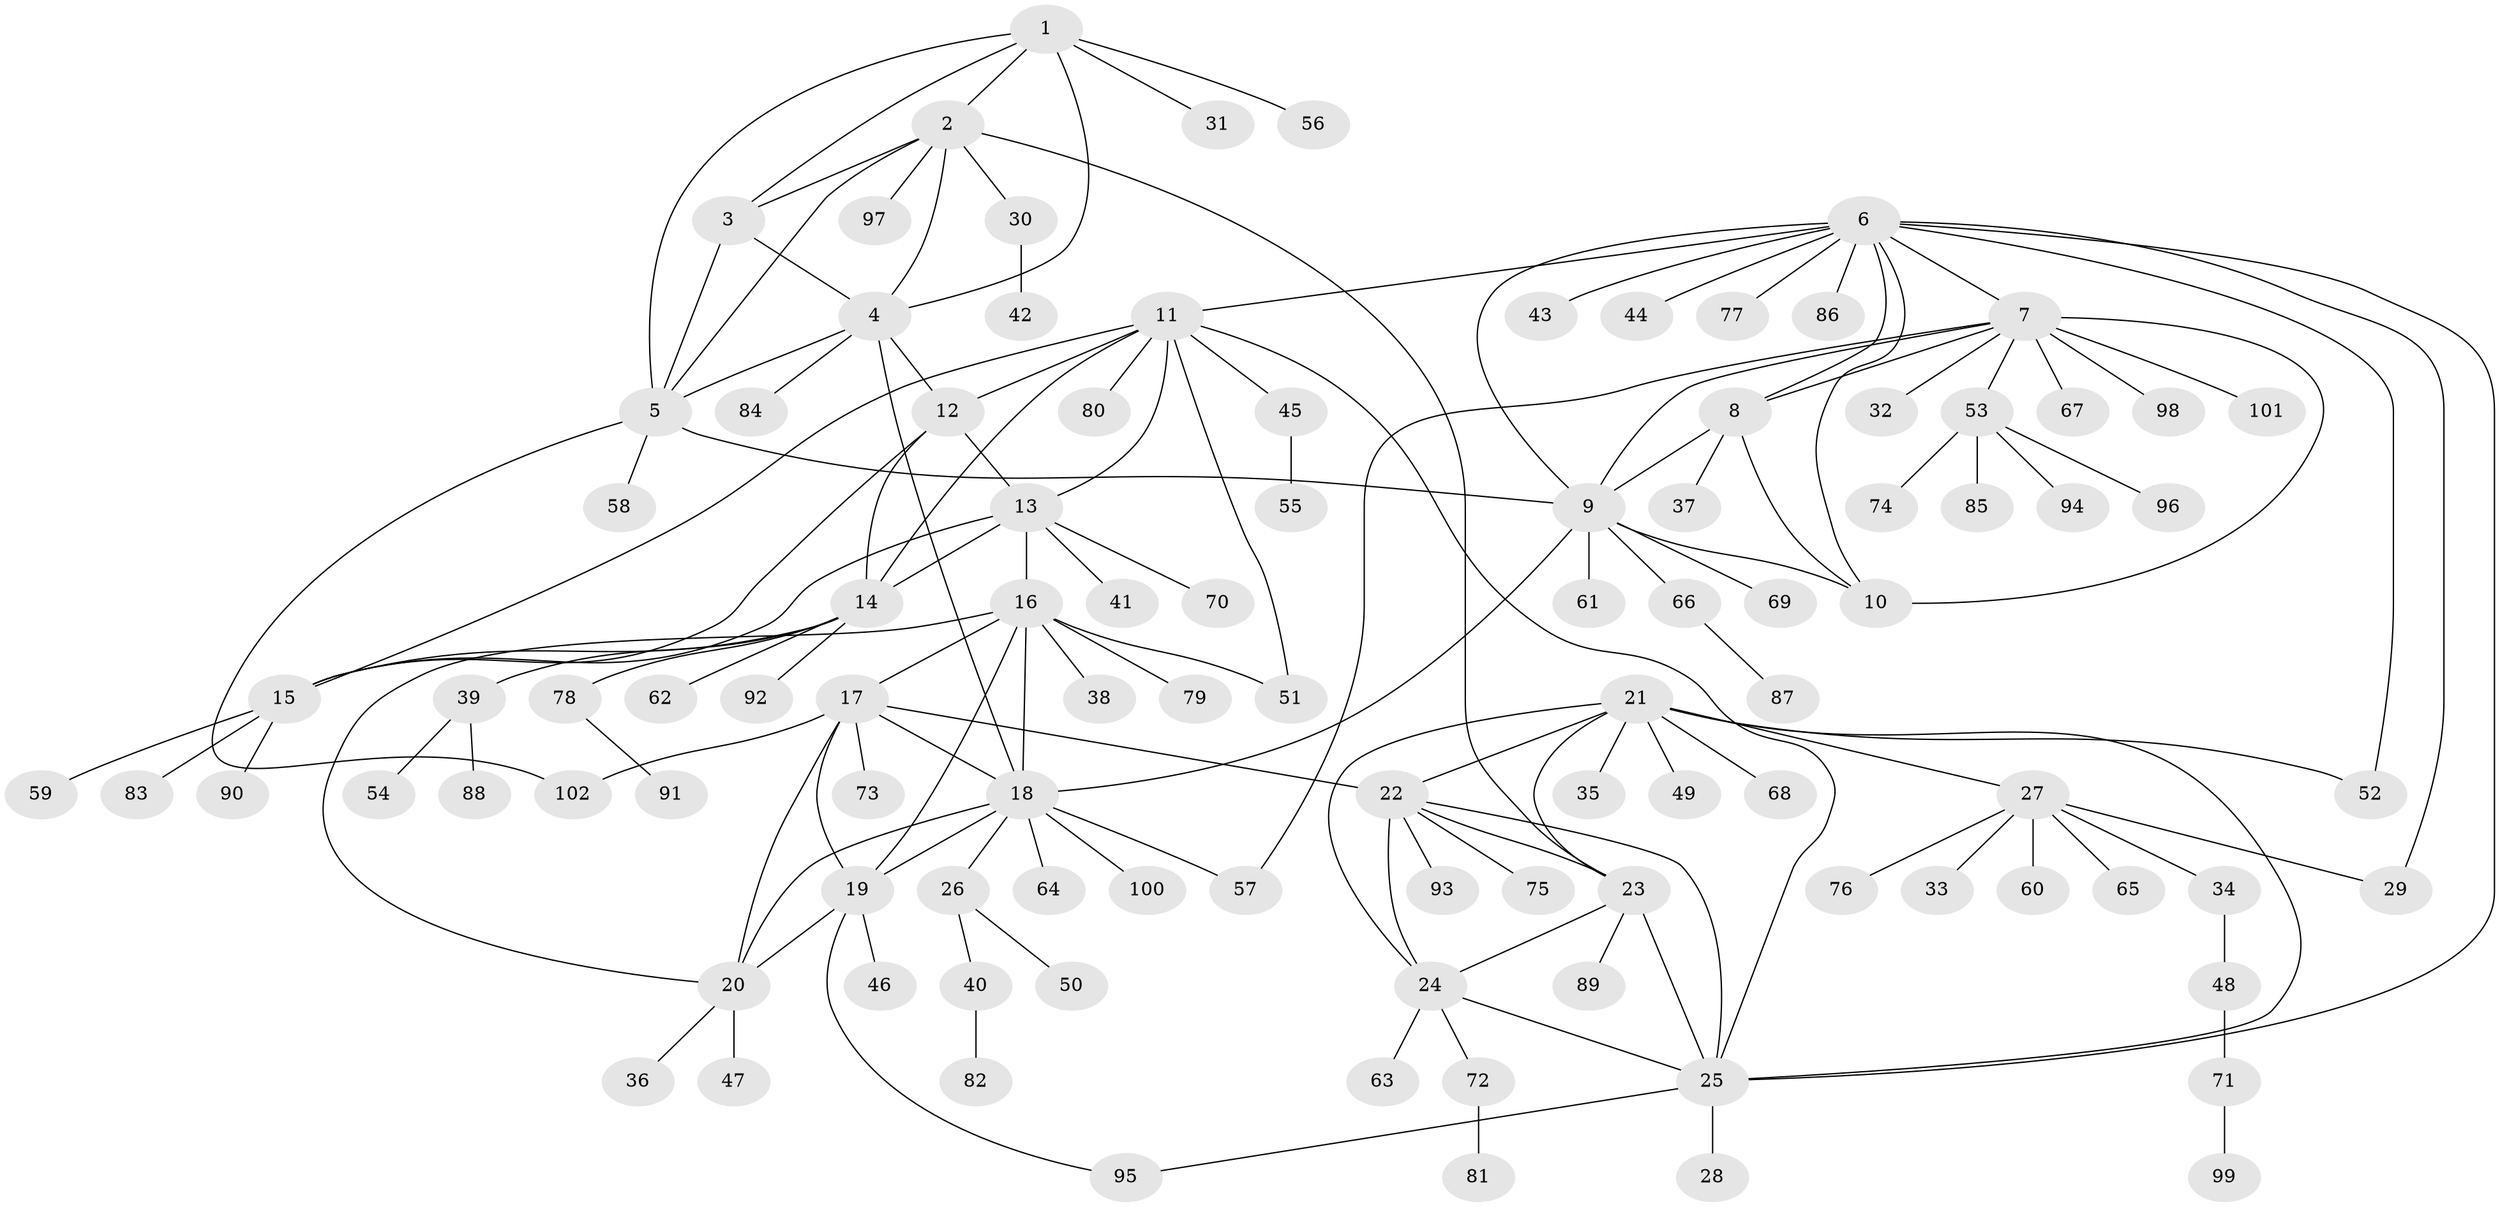 // Generated by graph-tools (version 1.1) at 2025/26/03/09/25 03:26:34]
// undirected, 102 vertices, 143 edges
graph export_dot {
graph [start="1"]
  node [color=gray90,style=filled];
  1;
  2;
  3;
  4;
  5;
  6;
  7;
  8;
  9;
  10;
  11;
  12;
  13;
  14;
  15;
  16;
  17;
  18;
  19;
  20;
  21;
  22;
  23;
  24;
  25;
  26;
  27;
  28;
  29;
  30;
  31;
  32;
  33;
  34;
  35;
  36;
  37;
  38;
  39;
  40;
  41;
  42;
  43;
  44;
  45;
  46;
  47;
  48;
  49;
  50;
  51;
  52;
  53;
  54;
  55;
  56;
  57;
  58;
  59;
  60;
  61;
  62;
  63;
  64;
  65;
  66;
  67;
  68;
  69;
  70;
  71;
  72;
  73;
  74;
  75;
  76;
  77;
  78;
  79;
  80;
  81;
  82;
  83;
  84;
  85;
  86;
  87;
  88;
  89;
  90;
  91;
  92;
  93;
  94;
  95;
  96;
  97;
  98;
  99;
  100;
  101;
  102;
  1 -- 2;
  1 -- 3;
  1 -- 4;
  1 -- 5;
  1 -- 31;
  1 -- 56;
  2 -- 3;
  2 -- 4;
  2 -- 5;
  2 -- 23;
  2 -- 30;
  2 -- 97;
  3 -- 4;
  3 -- 5;
  4 -- 5;
  4 -- 12;
  4 -- 18;
  4 -- 84;
  5 -- 9;
  5 -- 58;
  5 -- 102;
  6 -- 7;
  6 -- 8;
  6 -- 9;
  6 -- 10;
  6 -- 11;
  6 -- 25;
  6 -- 29;
  6 -- 43;
  6 -- 44;
  6 -- 52;
  6 -- 77;
  6 -- 86;
  7 -- 8;
  7 -- 9;
  7 -- 10;
  7 -- 32;
  7 -- 53;
  7 -- 57;
  7 -- 67;
  7 -- 98;
  7 -- 101;
  8 -- 9;
  8 -- 10;
  8 -- 37;
  9 -- 10;
  9 -- 18;
  9 -- 61;
  9 -- 66;
  9 -- 69;
  11 -- 12;
  11 -- 13;
  11 -- 14;
  11 -- 15;
  11 -- 25;
  11 -- 45;
  11 -- 51;
  11 -- 80;
  12 -- 13;
  12 -- 14;
  12 -- 15;
  13 -- 14;
  13 -- 15;
  13 -- 16;
  13 -- 41;
  13 -- 70;
  14 -- 15;
  14 -- 39;
  14 -- 62;
  14 -- 78;
  14 -- 92;
  15 -- 59;
  15 -- 83;
  15 -- 90;
  16 -- 17;
  16 -- 18;
  16 -- 19;
  16 -- 20;
  16 -- 38;
  16 -- 51;
  16 -- 79;
  17 -- 18;
  17 -- 19;
  17 -- 20;
  17 -- 22;
  17 -- 73;
  17 -- 102;
  18 -- 19;
  18 -- 20;
  18 -- 26;
  18 -- 57;
  18 -- 64;
  18 -- 100;
  19 -- 20;
  19 -- 46;
  19 -- 95;
  20 -- 36;
  20 -- 47;
  21 -- 22;
  21 -- 23;
  21 -- 24;
  21 -- 25;
  21 -- 27;
  21 -- 35;
  21 -- 49;
  21 -- 52;
  21 -- 68;
  22 -- 23;
  22 -- 24;
  22 -- 25;
  22 -- 75;
  22 -- 93;
  23 -- 24;
  23 -- 25;
  23 -- 89;
  24 -- 25;
  24 -- 63;
  24 -- 72;
  25 -- 28;
  25 -- 95;
  26 -- 40;
  26 -- 50;
  27 -- 29;
  27 -- 33;
  27 -- 34;
  27 -- 60;
  27 -- 65;
  27 -- 76;
  30 -- 42;
  34 -- 48;
  39 -- 54;
  39 -- 88;
  40 -- 82;
  45 -- 55;
  48 -- 71;
  53 -- 74;
  53 -- 85;
  53 -- 94;
  53 -- 96;
  66 -- 87;
  71 -- 99;
  72 -- 81;
  78 -- 91;
}
